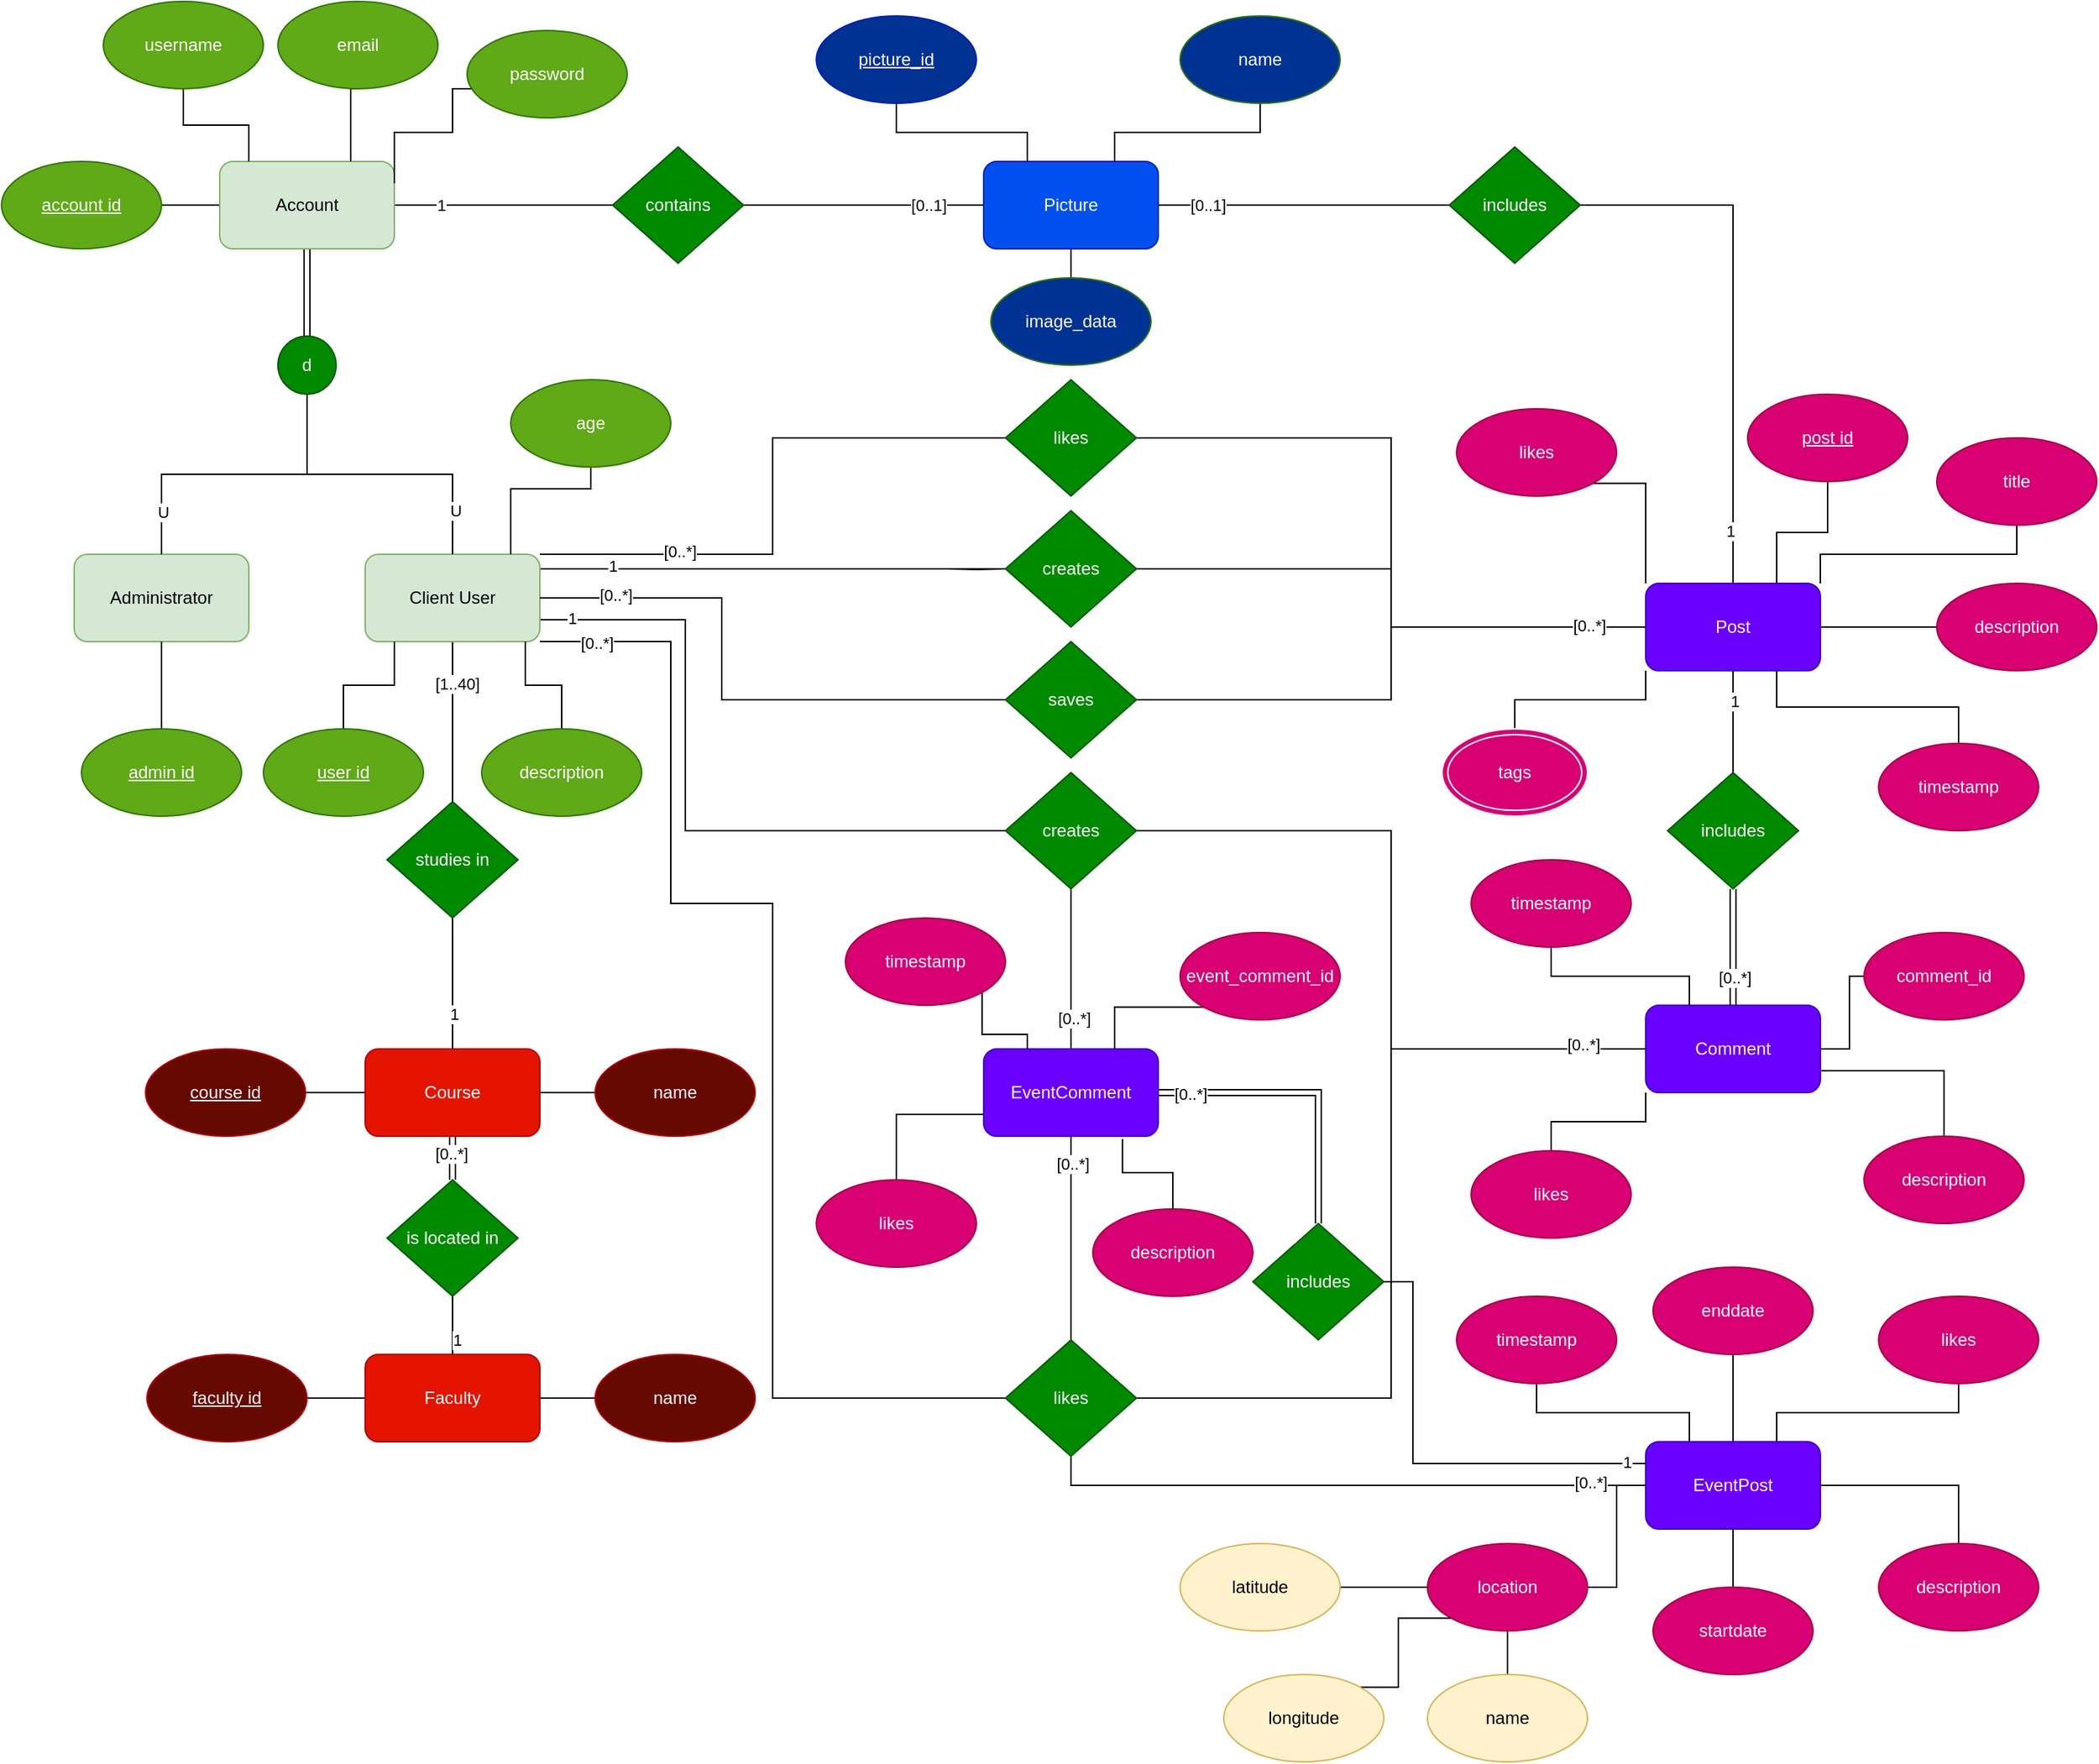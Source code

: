 <mxfile version="24.5.3" type="github">
  <diagram id="R2lEEEUBdFMjLlhIrx00" name="Page-1">
    <mxGraphModel dx="2625" dy="1323" grid="1" gridSize="10" guides="1" tooltips="1" connect="1" arrows="1" fold="1" page="1" pageScale="1" pageWidth="850" pageHeight="1100" math="0" shadow="0" extFonts="Permanent Marker^https://fonts.googleapis.com/css?family=Permanent+Marker">
      <root>
        <mxCell id="0" />
        <mxCell id="1" parent="0" />
        <mxCell id="-icy0jHn0rvIIJYfcfx7-45" style="edgeStyle=orthogonalEdgeStyle;rounded=0;orthogonalLoop=1;jettySize=auto;html=1;exitX=1;exitY=0.5;exitDx=0;exitDy=0;entryX=0;entryY=0.5;entryDx=0;entryDy=0;endArrow=none;endFill=0;" edge="1" parent="1" source="-icy0jHn0rvIIJYfcfx7-2" target="fr7ok5PWlqHTc7R7XnK3-97">
          <mxGeometry relative="1" as="geometry">
            <Array as="points">
              <mxPoint x="985" y="1000" />
              <mxPoint x="985" y="760" />
            </Array>
          </mxGeometry>
        </mxCell>
        <mxCell id="-icy0jHn0rvIIJYfcfx7-16" style="edgeStyle=orthogonalEdgeStyle;rounded=0;orthogonalLoop=1;jettySize=auto;html=1;exitX=1;exitY=0.5;exitDx=0;exitDy=0;entryX=0;entryY=0.5;entryDx=0;entryDy=0;endArrow=none;endFill=0;" edge="1" parent="1" source="-icy0jHn0rvIIJYfcfx7-10" target="fr7ok5PWlqHTc7R7XnK3-68">
          <mxGeometry relative="1" as="geometry" />
        </mxCell>
        <mxCell id="fr7ok5PWlqHTc7R7XnK3-13" style="edgeStyle=orthogonalEdgeStyle;rounded=0;orthogonalLoop=1;jettySize=auto;html=1;exitX=0;exitY=0.5;exitDx=0;exitDy=0;endArrow=none;endFill=0;" parent="1" source="fr7ok5PWlqHTc7R7XnK3-1" target="fr7ok5PWlqHTc7R7XnK3-12" edge="1">
          <mxGeometry relative="1" as="geometry" />
        </mxCell>
        <mxCell id="fr7ok5PWlqHTc7R7XnK3-14" style="edgeStyle=orthogonalEdgeStyle;rounded=0;orthogonalLoop=1;jettySize=auto;html=1;exitX=0.5;exitY=1;exitDx=0;exitDy=0;shape=link;" parent="1" source="fr7ok5PWlqHTc7R7XnK3-1" target="fr7ok5PWlqHTc7R7XnK3-11" edge="1">
          <mxGeometry relative="1" as="geometry" />
        </mxCell>
        <mxCell id="fr7ok5PWlqHTc7R7XnK3-36" style="edgeStyle=orthogonalEdgeStyle;rounded=0;orthogonalLoop=1;jettySize=auto;html=1;exitX=1;exitY=0.5;exitDx=0;exitDy=0;entryX=0;entryY=0.5;entryDx=0;entryDy=0;endArrow=none;endFill=0;" parent="1" source="fr7ok5PWlqHTc7R7XnK3-1" target="fr7ok5PWlqHTc7R7XnK3-35" edge="1">
          <mxGeometry relative="1" as="geometry" />
        </mxCell>
        <mxCell id="fr7ok5PWlqHTc7R7XnK3-38" value="1" style="edgeLabel;html=1;align=center;verticalAlign=middle;resizable=0;points=[];" parent="fr7ok5PWlqHTc7R7XnK3-36" vertex="1" connectable="0">
          <mxGeometry x="-0.578" relative="1" as="geometry">
            <mxPoint as="offset" />
          </mxGeometry>
        </mxCell>
        <mxCell id="fr7ok5PWlqHTc7R7XnK3-1" value="Account" style="rounded=1;whiteSpace=wrap;html=1;fillColor=#d5e8d4;strokeColor=#82b366;" parent="1" vertex="1">
          <mxGeometry x="180" y="150" width="120" height="60" as="geometry" />
        </mxCell>
        <mxCell id="fr7ok5PWlqHTc7R7XnK3-49" style="edgeStyle=orthogonalEdgeStyle;rounded=0;orthogonalLoop=1;jettySize=auto;html=1;exitX=0.5;exitY=1;exitDx=0;exitDy=0;endArrow=none;endFill=0;" parent="1" source="fr7ok5PWlqHTc7R7XnK3-2" target="fr7ok5PWlqHTc7R7XnK3-48" edge="1">
          <mxGeometry relative="1" as="geometry" />
        </mxCell>
        <mxCell id="fr7ok5PWlqHTc7R7XnK3-51" value="[1..40]" style="edgeLabel;html=1;align=center;verticalAlign=middle;resizable=0;points=[];" parent="fr7ok5PWlqHTc7R7XnK3-49" vertex="1" connectable="0">
          <mxGeometry x="-0.475" y="3" relative="1" as="geometry">
            <mxPoint as="offset" />
          </mxGeometry>
        </mxCell>
        <mxCell id="fr7ok5PWlqHTc7R7XnK3-88" style="edgeStyle=orthogonalEdgeStyle;rounded=0;orthogonalLoop=1;jettySize=auto;html=1;exitX=1;exitY=0.25;exitDx=0;exitDy=0;endArrow=none;endFill=0;" parent="1" source="fr7ok5PWlqHTc7R7XnK3-2" target="fr7ok5PWlqHTc7R7XnK3-87" edge="1">
          <mxGeometry relative="1" as="geometry">
            <Array as="points">
              <mxPoint x="400" y="430" />
            </Array>
          </mxGeometry>
        </mxCell>
        <mxCell id="fr7ok5PWlqHTc7R7XnK3-90" value="1" style="edgeLabel;html=1;align=center;verticalAlign=middle;resizable=0;points=[];" parent="fr7ok5PWlqHTc7R7XnK3-88" vertex="1" connectable="0">
          <mxGeometry x="-0.665" y="2" relative="1" as="geometry">
            <mxPoint as="offset" />
          </mxGeometry>
        </mxCell>
        <mxCell id="fr7ok5PWlqHTc7R7XnK3-110" style="edgeStyle=orthogonalEdgeStyle;rounded=0;orthogonalLoop=1;jettySize=auto;html=1;exitX=1;exitY=0.75;exitDx=0;exitDy=0;endArrow=none;endFill=0;" parent="1" source="fr7ok5PWlqHTc7R7XnK3-2" target="fr7ok5PWlqHTc7R7XnK3-109" edge="1">
          <mxGeometry relative="1" as="geometry">
            <Array as="points">
              <mxPoint x="500" y="465" />
              <mxPoint x="500" y="610" />
              <mxPoint x="715" y="610" />
            </Array>
          </mxGeometry>
        </mxCell>
        <mxCell id="fr7ok5PWlqHTc7R7XnK3-112" value="1" style="edgeLabel;html=1;align=center;verticalAlign=middle;resizable=0;points=[];" parent="fr7ok5PWlqHTc7R7XnK3-110" vertex="1" connectable="0">
          <mxGeometry x="-0.895" y="1" relative="1" as="geometry">
            <mxPoint x="-3" as="offset" />
          </mxGeometry>
        </mxCell>
        <mxCell id="-icy0jHn0rvIIJYfcfx7-4" style="edgeStyle=orthogonalEdgeStyle;rounded=0;orthogonalLoop=1;jettySize=auto;html=1;endArrow=none;endFill=0;" edge="1" parent="1" source="fr7ok5PWlqHTc7R7XnK3-2" target="-icy0jHn0rvIIJYfcfx7-2">
          <mxGeometry relative="1" as="geometry">
            <Array as="points">
              <mxPoint x="490" y="480" />
              <mxPoint x="490" y="660" />
              <mxPoint x="560" y="660" />
              <mxPoint x="560" y="1000" />
            </Array>
          </mxGeometry>
        </mxCell>
        <mxCell id="-icy0jHn0rvIIJYfcfx7-5" value="[0..*]" style="edgeLabel;html=1;align=center;verticalAlign=middle;resizable=0;points=[];" vertex="1" connectable="0" parent="-icy0jHn0rvIIJYfcfx7-4">
          <mxGeometry x="-0.907" y="-1" relative="1" as="geometry">
            <mxPoint as="offset" />
          </mxGeometry>
        </mxCell>
        <mxCell id="-icy0jHn0rvIIJYfcfx7-14" style="edgeStyle=orthogonalEdgeStyle;rounded=0;orthogonalLoop=1;jettySize=auto;html=1;exitX=1;exitY=0;exitDx=0;exitDy=0;entryX=0;entryY=0.5;entryDx=0;entryDy=0;endArrow=none;endFill=0;" edge="1" parent="1" source="fr7ok5PWlqHTc7R7XnK3-2" target="-icy0jHn0rvIIJYfcfx7-10">
          <mxGeometry relative="1" as="geometry">
            <Array as="points">
              <mxPoint x="560" y="420" />
              <mxPoint x="560" y="340" />
            </Array>
          </mxGeometry>
        </mxCell>
        <mxCell id="-icy0jHn0rvIIJYfcfx7-15" value="[0..*]" style="edgeLabel;html=1;align=center;verticalAlign=middle;resizable=0;points=[];" vertex="1" connectable="0" parent="-icy0jHn0rvIIJYfcfx7-14">
          <mxGeometry x="-0.52" y="2" relative="1" as="geometry">
            <mxPoint as="offset" />
          </mxGeometry>
        </mxCell>
        <mxCell id="fr7ok5PWlqHTc7R7XnK3-2" value="Client User" style="rounded=1;whiteSpace=wrap;html=1;fillColor=#d5e8d4;strokeColor=#82b366;" parent="1" vertex="1">
          <mxGeometry x="280" y="420" width="120" height="60" as="geometry" />
        </mxCell>
        <mxCell id="fr7ok5PWlqHTc7R7XnK3-3" value="Administrator" style="rounded=1;whiteSpace=wrap;html=1;fillColor=#d5e8d4;strokeColor=#82b366;" parent="1" vertex="1">
          <mxGeometry x="80" y="420" width="120" height="60" as="geometry" />
        </mxCell>
        <mxCell id="fr7ok5PWlqHTc7R7XnK3-15" style="edgeStyle=orthogonalEdgeStyle;rounded=0;orthogonalLoop=1;jettySize=auto;html=1;exitX=0.5;exitY=1;exitDx=0;exitDy=0;entryX=0.5;entryY=0;entryDx=0;entryDy=0;endArrow=none;endFill=0;" parent="1" source="fr7ok5PWlqHTc7R7XnK3-11" target="fr7ok5PWlqHTc7R7XnK3-3" edge="1">
          <mxGeometry relative="1" as="geometry" />
        </mxCell>
        <mxCell id="fr7ok5PWlqHTc7R7XnK3-18" value="U" style="edgeLabel;html=1;align=center;verticalAlign=middle;resizable=0;points=[];" parent="fr7ok5PWlqHTc7R7XnK3-15" vertex="1" connectable="0">
          <mxGeometry x="0.724" y="1" relative="1" as="geometry">
            <mxPoint as="offset" />
          </mxGeometry>
        </mxCell>
        <mxCell id="fr7ok5PWlqHTc7R7XnK3-16" style="edgeStyle=orthogonalEdgeStyle;rounded=0;orthogonalLoop=1;jettySize=auto;html=1;exitX=0.5;exitY=1;exitDx=0;exitDy=0;endArrow=none;endFill=0;" parent="1" source="fr7ok5PWlqHTc7R7XnK3-11" target="fr7ok5PWlqHTc7R7XnK3-2" edge="1">
          <mxGeometry relative="1" as="geometry" />
        </mxCell>
        <mxCell id="fr7ok5PWlqHTc7R7XnK3-19" value="U" style="edgeLabel;html=1;align=center;verticalAlign=middle;resizable=0;points=[];" parent="fr7ok5PWlqHTc7R7XnK3-16" vertex="1" connectable="0">
          <mxGeometry x="0.713" y="2" relative="1" as="geometry">
            <mxPoint as="offset" />
          </mxGeometry>
        </mxCell>
        <mxCell id="fr7ok5PWlqHTc7R7XnK3-11" value="d" style="ellipse;whiteSpace=wrap;html=1;aspect=fixed;fillColor=#008a00;strokeColor=#005700;fontColor=#ffffff;" parent="1" vertex="1">
          <mxGeometry x="220" y="270" width="40" height="40" as="geometry" />
        </mxCell>
        <mxCell id="fr7ok5PWlqHTc7R7XnK3-12" value="&lt;u&gt;account id&lt;/u&gt;" style="ellipse;whiteSpace=wrap;html=1;fillColor=#60a917;strokeColor=#2D7600;fontColor=#ffffff;" parent="1" vertex="1">
          <mxGeometry x="30" y="150" width="110" height="60" as="geometry" />
        </mxCell>
        <mxCell id="fr7ok5PWlqHTc7R7XnK3-23" style="edgeStyle=orthogonalEdgeStyle;rounded=0;orthogonalLoop=1;jettySize=auto;html=1;endArrow=none;endFill=0;" parent="1" source="fr7ok5PWlqHTc7R7XnK3-20" target="fr7ok5PWlqHTc7R7XnK3-1" edge="1">
          <mxGeometry relative="1" as="geometry">
            <Array as="points">
              <mxPoint x="155" y="125" />
              <mxPoint x="200" y="125" />
            </Array>
          </mxGeometry>
        </mxCell>
        <mxCell id="fr7ok5PWlqHTc7R7XnK3-20" value="username" style="ellipse;whiteSpace=wrap;html=1;fillColor=#60a917;strokeColor=#2D7600;fontColor=#ffffff;" parent="1" vertex="1">
          <mxGeometry x="100" y="40" width="110" height="60" as="geometry" />
        </mxCell>
        <mxCell id="fr7ok5PWlqHTc7R7XnK3-24" style="edgeStyle=orthogonalEdgeStyle;rounded=0;orthogonalLoop=1;jettySize=auto;html=1;exitX=0.5;exitY=1;exitDx=0;exitDy=0;endArrow=none;endFill=0;" parent="1" source="fr7ok5PWlqHTc7R7XnK3-21" target="fr7ok5PWlqHTc7R7XnK3-1" edge="1">
          <mxGeometry relative="1" as="geometry">
            <Array as="points">
              <mxPoint x="270" y="100" />
            </Array>
          </mxGeometry>
        </mxCell>
        <mxCell id="fr7ok5PWlqHTc7R7XnK3-21" value="email" style="ellipse;whiteSpace=wrap;html=1;fillColor=#60a917;strokeColor=#2D7600;fontColor=#ffffff;" parent="1" vertex="1">
          <mxGeometry x="220" y="40" width="110" height="60" as="geometry" />
        </mxCell>
        <mxCell id="fr7ok5PWlqHTc7R7XnK3-25" style="edgeStyle=orthogonalEdgeStyle;rounded=0;orthogonalLoop=1;jettySize=auto;html=1;exitX=0.5;exitY=1;exitDx=0;exitDy=0;entryX=1;entryY=0.25;entryDx=0;entryDy=0;endArrow=none;endFill=0;" parent="1" source="fr7ok5PWlqHTc7R7XnK3-22" target="fr7ok5PWlqHTc7R7XnK3-1" edge="1">
          <mxGeometry relative="1" as="geometry">
            <Array as="points">
              <mxPoint x="340" y="100" />
              <mxPoint x="340" y="130" />
              <mxPoint x="300" y="130" />
            </Array>
          </mxGeometry>
        </mxCell>
        <mxCell id="fr7ok5PWlqHTc7R7XnK3-22" value="password" style="ellipse;whiteSpace=wrap;html=1;fillColor=#60a917;strokeColor=#2D7600;fontColor=#ffffff;" parent="1" vertex="1">
          <mxGeometry x="350" y="60" width="110" height="60" as="geometry" />
        </mxCell>
        <mxCell id="fr7ok5PWlqHTc7R7XnK3-27" style="edgeStyle=orthogonalEdgeStyle;rounded=0;orthogonalLoop=1;jettySize=auto;html=1;exitX=0.5;exitY=0;exitDx=0;exitDy=0;endArrow=none;endFill=0;" parent="1" source="fr7ok5PWlqHTc7R7XnK3-26" target="fr7ok5PWlqHTc7R7XnK3-3" edge="1">
          <mxGeometry relative="1" as="geometry" />
        </mxCell>
        <mxCell id="fr7ok5PWlqHTc7R7XnK3-26" value="&lt;u&gt;admin id&lt;/u&gt;" style="ellipse;whiteSpace=wrap;html=1;fillColor=#60a917;fontColor=#ffffff;strokeColor=#2D7600;" parent="1" vertex="1">
          <mxGeometry x="85" y="540" width="110" height="60" as="geometry" />
        </mxCell>
        <mxCell id="fr7ok5PWlqHTc7R7XnK3-29" style="edgeStyle=orthogonalEdgeStyle;rounded=0;orthogonalLoop=1;jettySize=auto;html=1;endArrow=none;endFill=0;" parent="1" source="fr7ok5PWlqHTc7R7XnK3-28" target="fr7ok5PWlqHTc7R7XnK3-2" edge="1">
          <mxGeometry relative="1" as="geometry">
            <Array as="points">
              <mxPoint x="265" y="510" />
              <mxPoint x="300" y="510" />
            </Array>
          </mxGeometry>
        </mxCell>
        <mxCell id="fr7ok5PWlqHTc7R7XnK3-28" value="&lt;u&gt;user id&lt;/u&gt;" style="ellipse;whiteSpace=wrap;html=1;fillColor=#60a917;fontColor=#ffffff;strokeColor=#2D7600;" parent="1" vertex="1">
          <mxGeometry x="210" y="540" width="110" height="60" as="geometry" />
        </mxCell>
        <mxCell id="fr7ok5PWlqHTc7R7XnK3-33" style="edgeStyle=orthogonalEdgeStyle;rounded=0;orthogonalLoop=1;jettySize=auto;html=1;endArrow=none;endFill=0;" parent="1" source="fr7ok5PWlqHTc7R7XnK3-30" target="fr7ok5PWlqHTc7R7XnK3-2" edge="1">
          <mxGeometry relative="1" as="geometry">
            <Array as="points">
              <mxPoint x="435" y="375" />
              <mxPoint x="380" y="375" />
            </Array>
          </mxGeometry>
        </mxCell>
        <mxCell id="fr7ok5PWlqHTc7R7XnK3-30" value="age" style="ellipse;whiteSpace=wrap;html=1;fillColor=#60a917;fontColor=#ffffff;strokeColor=#2D7600;" parent="1" vertex="1">
          <mxGeometry x="380" y="300" width="110" height="60" as="geometry" />
        </mxCell>
        <mxCell id="fr7ok5PWlqHTc7R7XnK3-32" style="edgeStyle=orthogonalEdgeStyle;rounded=0;orthogonalLoop=1;jettySize=auto;html=1;endArrow=none;endFill=0;" parent="1" source="fr7ok5PWlqHTc7R7XnK3-31" target="fr7ok5PWlqHTc7R7XnK3-2" edge="1">
          <mxGeometry relative="1" as="geometry">
            <Array as="points">
              <mxPoint x="415" y="510" />
              <mxPoint x="390" y="510" />
            </Array>
          </mxGeometry>
        </mxCell>
        <mxCell id="fr7ok5PWlqHTc7R7XnK3-31" value="description" style="ellipse;whiteSpace=wrap;html=1;fillColor=#60a917;fontColor=#ffffff;strokeColor=#2D7600;" parent="1" vertex="1">
          <mxGeometry x="360" y="540" width="110" height="60" as="geometry" />
        </mxCell>
        <mxCell id="fr7ok5PWlqHTc7R7XnK3-43" style="edgeStyle=orthogonalEdgeStyle;rounded=0;orthogonalLoop=1;jettySize=auto;html=1;exitX=0.25;exitY=0;exitDx=0;exitDy=0;endArrow=none;endFill=0;" parent="1" source="fr7ok5PWlqHTc7R7XnK3-34" target="fr7ok5PWlqHTc7R7XnK3-42" edge="1">
          <mxGeometry relative="1" as="geometry" />
        </mxCell>
        <mxCell id="fr7ok5PWlqHTc7R7XnK3-45" style="edgeStyle=orthogonalEdgeStyle;rounded=0;orthogonalLoop=1;jettySize=auto;html=1;exitX=0.75;exitY=0;exitDx=0;exitDy=0;endArrow=none;endFill=0;" parent="1" source="fr7ok5PWlqHTc7R7XnK3-34" target="fr7ok5PWlqHTc7R7XnK3-44" edge="1">
          <mxGeometry relative="1" as="geometry" />
        </mxCell>
        <mxCell id="fr7ok5PWlqHTc7R7XnK3-47" style="edgeStyle=orthogonalEdgeStyle;rounded=0;orthogonalLoop=1;jettySize=auto;html=1;exitX=0.5;exitY=1;exitDx=0;exitDy=0;endArrow=none;endFill=0;" parent="1" source="fr7ok5PWlqHTc7R7XnK3-34" target="fr7ok5PWlqHTc7R7XnK3-46" edge="1">
          <mxGeometry relative="1" as="geometry">
            <Array as="points">
              <mxPoint x="740" y="230" />
              <mxPoint x="740" y="230" />
            </Array>
          </mxGeometry>
        </mxCell>
        <mxCell id="fr7ok5PWlqHTc7R7XnK3-84" style="edgeStyle=orthogonalEdgeStyle;rounded=0;orthogonalLoop=1;jettySize=auto;html=1;exitX=1;exitY=0.5;exitDx=0;exitDy=0;entryX=0;entryY=0.5;entryDx=0;entryDy=0;endArrow=none;endFill=0;" parent="1" source="fr7ok5PWlqHTc7R7XnK3-34" target="fr7ok5PWlqHTc7R7XnK3-82" edge="1">
          <mxGeometry relative="1" as="geometry" />
        </mxCell>
        <mxCell id="fr7ok5PWlqHTc7R7XnK3-85" value="[0..1]" style="edgeLabel;html=1;align=center;verticalAlign=middle;resizable=0;points=[];" parent="fr7ok5PWlqHTc7R7XnK3-84" vertex="1" connectable="0">
          <mxGeometry x="-0.7" y="-3" relative="1" as="geometry">
            <mxPoint x="4" y="-3" as="offset" />
          </mxGeometry>
        </mxCell>
        <mxCell id="fr7ok5PWlqHTc7R7XnK3-34" value="Picture" style="rounded=1;whiteSpace=wrap;html=1;fillColor=#0050ef;strokeColor=#001DBC;fontColor=#ffffff;" parent="1" vertex="1">
          <mxGeometry x="705" y="150" width="120" height="60" as="geometry" />
        </mxCell>
        <mxCell id="fr7ok5PWlqHTc7R7XnK3-37" style="edgeStyle=orthogonalEdgeStyle;rounded=0;orthogonalLoop=1;jettySize=auto;html=1;exitX=1;exitY=0.5;exitDx=0;exitDy=0;endArrow=none;endFill=0;" parent="1" source="fr7ok5PWlqHTc7R7XnK3-35" target="fr7ok5PWlqHTc7R7XnK3-34" edge="1">
          <mxGeometry relative="1" as="geometry" />
        </mxCell>
        <mxCell id="fr7ok5PWlqHTc7R7XnK3-39" value="[0..1]" style="edgeLabel;html=1;align=center;verticalAlign=middle;resizable=0;points=[];" parent="fr7ok5PWlqHTc7R7XnK3-37" vertex="1" connectable="0">
          <mxGeometry x="0.531" relative="1" as="geometry">
            <mxPoint as="offset" />
          </mxGeometry>
        </mxCell>
        <mxCell id="fr7ok5PWlqHTc7R7XnK3-35" value="contains" style="rhombus;whiteSpace=wrap;html=1;fillColor=#008a00;fontColor=#ffffff;strokeColor=#005700;" parent="1" vertex="1">
          <mxGeometry x="450" y="140" width="90" height="80" as="geometry" />
        </mxCell>
        <mxCell id="fr7ok5PWlqHTc7R7XnK3-57" style="edgeStyle=orthogonalEdgeStyle;rounded=0;orthogonalLoop=1;jettySize=auto;html=1;exitX=1;exitY=0.5;exitDx=0;exitDy=0;endArrow=none;endFill=0;" parent="1" source="fr7ok5PWlqHTc7R7XnK3-40" target="fr7ok5PWlqHTc7R7XnK3-55" edge="1">
          <mxGeometry relative="1" as="geometry" />
        </mxCell>
        <mxCell id="fr7ok5PWlqHTc7R7XnK3-64" style="edgeStyle=orthogonalEdgeStyle;rounded=0;orthogonalLoop=1;jettySize=auto;html=1;exitX=0.5;exitY=1;exitDx=0;exitDy=0;endArrow=none;endFill=0;shape=link;" parent="1" source="fr7ok5PWlqHTc7R7XnK3-40" target="fr7ok5PWlqHTc7R7XnK3-63" edge="1">
          <mxGeometry relative="1" as="geometry" />
        </mxCell>
        <mxCell id="fr7ok5PWlqHTc7R7XnK3-67" value="[0..*]" style="edgeLabel;html=1;align=center;verticalAlign=middle;resizable=0;points=[];" parent="fr7ok5PWlqHTc7R7XnK3-64" vertex="1" connectable="0">
          <mxGeometry x="0.263" y="-1" relative="1" as="geometry">
            <mxPoint as="offset" />
          </mxGeometry>
        </mxCell>
        <mxCell id="fr7ok5PWlqHTc7R7XnK3-40" value="Course" style="rounded=1;whiteSpace=wrap;html=1;fillColor=#e51400;strokeColor=#B20000;fontColor=#ffffff;" parent="1" vertex="1">
          <mxGeometry x="280" y="760" width="120" height="60" as="geometry" />
        </mxCell>
        <mxCell id="fr7ok5PWlqHTc7R7XnK3-42" value="&lt;u&gt;picture_id&lt;/u&gt;" style="ellipse;whiteSpace=wrap;html=1;fillColor=#003294;strokeColor=#001DBC;fontColor=#ffffff;" parent="1" vertex="1">
          <mxGeometry x="590" y="50" width="110" height="60" as="geometry" />
        </mxCell>
        <mxCell id="fr7ok5PWlqHTc7R7XnK3-44" value="name" style="ellipse;whiteSpace=wrap;html=1;fillColor=#003294;strokeColor=#2D7600;fontColor=#ffffff;" parent="1" vertex="1">
          <mxGeometry x="840" y="50" width="110" height="60" as="geometry" />
        </mxCell>
        <mxCell id="fr7ok5PWlqHTc7R7XnK3-46" value="image_data" style="ellipse;whiteSpace=wrap;html=1;fillColor=#003294;strokeColor=#2D7600;fontColor=#ffffff;" parent="1" vertex="1">
          <mxGeometry x="710" y="230" width="110" height="60" as="geometry" />
        </mxCell>
        <mxCell id="fr7ok5PWlqHTc7R7XnK3-50" style="edgeStyle=orthogonalEdgeStyle;rounded=0;orthogonalLoop=1;jettySize=auto;html=1;exitX=0.5;exitY=1;exitDx=0;exitDy=0;endArrow=none;endFill=0;" parent="1" source="fr7ok5PWlqHTc7R7XnK3-48" target="fr7ok5PWlqHTc7R7XnK3-40" edge="1">
          <mxGeometry relative="1" as="geometry" />
        </mxCell>
        <mxCell id="fr7ok5PWlqHTc7R7XnK3-52" value="1" style="edgeLabel;html=1;align=center;verticalAlign=middle;resizable=0;points=[];" parent="fr7ok5PWlqHTc7R7XnK3-50" vertex="1" connectable="0">
          <mxGeometry x="0.472" y="1" relative="1" as="geometry">
            <mxPoint as="offset" />
          </mxGeometry>
        </mxCell>
        <mxCell id="fr7ok5PWlqHTc7R7XnK3-48" value="studies in" style="rhombus;whiteSpace=wrap;html=1;fillColor=#008a00;fontColor=#ffffff;strokeColor=#005700;" parent="1" vertex="1">
          <mxGeometry x="295" y="590" width="90" height="80" as="geometry" />
        </mxCell>
        <mxCell id="fr7ok5PWlqHTc7R7XnK3-54" value="" style="edgeStyle=orthogonalEdgeStyle;rounded=0;orthogonalLoop=1;jettySize=auto;html=1;endArrow=none;endFill=0;" parent="1" source="fr7ok5PWlqHTc7R7XnK3-53" target="fr7ok5PWlqHTc7R7XnK3-40" edge="1">
          <mxGeometry relative="1" as="geometry" />
        </mxCell>
        <mxCell id="fr7ok5PWlqHTc7R7XnK3-53" value="&lt;u&gt;course id&lt;/u&gt;" style="ellipse;whiteSpace=wrap;html=1;fillColor=#660900;fontColor=#ffffff;strokeColor=#B20000;" parent="1" vertex="1">
          <mxGeometry x="129" y="760" width="110" height="60" as="geometry" />
        </mxCell>
        <mxCell id="fr7ok5PWlqHTc7R7XnK3-55" value="name" style="ellipse;whiteSpace=wrap;html=1;fillColor=#660900;fontColor=#ffffff;strokeColor=#B20000;" parent="1" vertex="1">
          <mxGeometry x="438" y="760" width="110" height="60" as="geometry" />
        </mxCell>
        <mxCell id="fr7ok5PWlqHTc7R7XnK3-58" style="edgeStyle=orthogonalEdgeStyle;rounded=0;orthogonalLoop=1;jettySize=auto;html=1;exitX=1;exitY=0.5;exitDx=0;exitDy=0;endArrow=none;endFill=0;" parent="1" source="fr7ok5PWlqHTc7R7XnK3-59" target="fr7ok5PWlqHTc7R7XnK3-62" edge="1">
          <mxGeometry relative="1" as="geometry" />
        </mxCell>
        <mxCell id="fr7ok5PWlqHTc7R7XnK3-65" style="edgeStyle=orthogonalEdgeStyle;rounded=0;orthogonalLoop=1;jettySize=auto;html=1;entryX=0.5;entryY=1;entryDx=0;entryDy=0;endArrow=none;endFill=0;" parent="1" source="fr7ok5PWlqHTc7R7XnK3-59" target="fr7ok5PWlqHTc7R7XnK3-63" edge="1">
          <mxGeometry relative="1" as="geometry" />
        </mxCell>
        <mxCell id="fr7ok5PWlqHTc7R7XnK3-66" value="1" style="edgeLabel;html=1;align=center;verticalAlign=middle;resizable=0;points=[];" parent="fr7ok5PWlqHTc7R7XnK3-65" vertex="1" connectable="0">
          <mxGeometry x="-0.507" y="-3" relative="1" as="geometry">
            <mxPoint as="offset" />
          </mxGeometry>
        </mxCell>
        <mxCell id="fr7ok5PWlqHTc7R7XnK3-59" value="Faculty" style="rounded=1;whiteSpace=wrap;html=1;fillColor=#e51400;strokeColor=#B20000;fontColor=#ffffff;" parent="1" vertex="1">
          <mxGeometry x="280" y="970" width="120" height="60" as="geometry" />
        </mxCell>
        <mxCell id="fr7ok5PWlqHTc7R7XnK3-60" value="" style="edgeStyle=orthogonalEdgeStyle;rounded=0;orthogonalLoop=1;jettySize=auto;html=1;endArrow=none;endFill=0;" parent="1" source="fr7ok5PWlqHTc7R7XnK3-61" target="fr7ok5PWlqHTc7R7XnK3-59" edge="1">
          <mxGeometry relative="1" as="geometry" />
        </mxCell>
        <mxCell id="fr7ok5PWlqHTc7R7XnK3-61" value="&lt;u&gt;faculty id&lt;/u&gt;" style="ellipse;whiteSpace=wrap;html=1;fillColor=#660900;fontColor=#ffffff;strokeColor=#B20000;" parent="1" vertex="1">
          <mxGeometry x="130" y="970" width="110" height="60" as="geometry" />
        </mxCell>
        <mxCell id="fr7ok5PWlqHTc7R7XnK3-62" value="name" style="ellipse;whiteSpace=wrap;html=1;fillColor=#660900;fontColor=#ffffff;strokeColor=#B20000;" parent="1" vertex="1">
          <mxGeometry x="438" y="970" width="110" height="60" as="geometry" />
        </mxCell>
        <mxCell id="fr7ok5PWlqHTc7R7XnK3-63" value="is located in" style="rhombus;whiteSpace=wrap;html=1;fillColor=#008a00;fontColor=#ffffff;strokeColor=#005700;" parent="1" vertex="1">
          <mxGeometry x="295" y="850" width="90" height="80" as="geometry" />
        </mxCell>
        <mxCell id="fr7ok5PWlqHTc7R7XnK3-99" style="edgeStyle=orthogonalEdgeStyle;rounded=0;orthogonalLoop=1;jettySize=auto;html=1;exitX=0.5;exitY=1;exitDx=0;exitDy=0;endArrow=none;endFill=0;" parent="1" source="fr7ok5PWlqHTc7R7XnK3-68" target="fr7ok5PWlqHTc7R7XnK3-98" edge="1">
          <mxGeometry relative="1" as="geometry" />
        </mxCell>
        <mxCell id="fr7ok5PWlqHTc7R7XnK3-102" value="1" style="edgeLabel;html=1;align=center;verticalAlign=middle;resizable=0;points=[];" parent="fr7ok5PWlqHTc7R7XnK3-99" vertex="1" connectable="0">
          <mxGeometry x="-0.421" y="1" relative="1" as="geometry">
            <mxPoint as="offset" />
          </mxGeometry>
        </mxCell>
        <mxCell id="-icy0jHn0rvIIJYfcfx7-18" style="edgeStyle=orthogonalEdgeStyle;rounded=0;orthogonalLoop=1;jettySize=auto;html=1;exitX=0.75;exitY=0;exitDx=0;exitDy=0;endArrow=none;endFill=0;" edge="1" parent="1" source="fr7ok5PWlqHTc7R7XnK3-68" target="fr7ok5PWlqHTc7R7XnK3-69">
          <mxGeometry relative="1" as="geometry" />
        </mxCell>
        <mxCell id="-icy0jHn0rvIIJYfcfx7-19" style="edgeStyle=orthogonalEdgeStyle;rounded=0;orthogonalLoop=1;jettySize=auto;html=1;exitX=1;exitY=0;exitDx=0;exitDy=0;endArrow=none;endFill=0;" edge="1" parent="1" source="fr7ok5PWlqHTc7R7XnK3-68" target="fr7ok5PWlqHTc7R7XnK3-70">
          <mxGeometry relative="1" as="geometry" />
        </mxCell>
        <mxCell id="-icy0jHn0rvIIJYfcfx7-20" style="edgeStyle=orthogonalEdgeStyle;rounded=0;orthogonalLoop=1;jettySize=auto;html=1;exitX=1;exitY=0.5;exitDx=0;exitDy=0;endArrow=none;endFill=0;" edge="1" parent="1" source="fr7ok5PWlqHTc7R7XnK3-68" target="fr7ok5PWlqHTc7R7XnK3-71">
          <mxGeometry relative="1" as="geometry" />
        </mxCell>
        <mxCell id="-icy0jHn0rvIIJYfcfx7-22" style="edgeStyle=orthogonalEdgeStyle;rounded=0;orthogonalLoop=1;jettySize=auto;html=1;exitX=0.75;exitY=1;exitDx=0;exitDy=0;endArrow=none;endFill=0;" edge="1" parent="1" source="fr7ok5PWlqHTc7R7XnK3-68" target="fr7ok5PWlqHTc7R7XnK3-73">
          <mxGeometry relative="1" as="geometry" />
        </mxCell>
        <mxCell id="-icy0jHn0rvIIJYfcfx7-23" style="edgeStyle=orthogonalEdgeStyle;rounded=0;orthogonalLoop=1;jettySize=auto;html=1;exitX=0;exitY=1;exitDx=0;exitDy=0;endArrow=none;endFill=0;" edge="1" parent="1" source="fr7ok5PWlqHTc7R7XnK3-68" target="fr7ok5PWlqHTc7R7XnK3-75">
          <mxGeometry relative="1" as="geometry" />
        </mxCell>
        <mxCell id="fr7ok5PWlqHTc7R7XnK3-68" value="Post" style="rounded=1;whiteSpace=wrap;html=1;fillColor=#6a00ff;strokeColor=#3700CC;fontColor=#ffffff;" parent="1" vertex="1">
          <mxGeometry x="1160" y="440" width="120" height="60" as="geometry" />
        </mxCell>
        <mxCell id="fr7ok5PWlqHTc7R7XnK3-69" value="&lt;u&gt;post id&lt;/u&gt;" style="ellipse;whiteSpace=wrap;html=1;fillColor=#d80073;strokeColor=#A50040;fontColor=#ffffff;" parent="1" vertex="1">
          <mxGeometry x="1230" y="310" width="110" height="60" as="geometry" />
        </mxCell>
        <mxCell id="fr7ok5PWlqHTc7R7XnK3-70" value="title" style="ellipse;whiteSpace=wrap;html=1;fillColor=#d80073;strokeColor=#A50040;fontColor=#ffffff;" parent="1" vertex="1">
          <mxGeometry x="1360" y="340" width="110" height="60" as="geometry" />
        </mxCell>
        <mxCell id="fr7ok5PWlqHTc7R7XnK3-71" value="description" style="ellipse;whiteSpace=wrap;html=1;fillColor=#d80073;strokeColor=#A50040;fontColor=#ffffff;" parent="1" vertex="1">
          <mxGeometry x="1360" y="440" width="110" height="60" as="geometry" />
        </mxCell>
        <mxCell id="fr7ok5PWlqHTc7R7XnK3-73" value="timestamp" style="ellipse;whiteSpace=wrap;html=1;fillColor=#d80073;strokeColor=#A50040;fontColor=#ffffff;" parent="1" vertex="1">
          <mxGeometry x="1320" y="550" width="110" height="60" as="geometry" />
        </mxCell>
        <mxCell id="-icy0jHn0rvIIJYfcfx7-17" style="edgeStyle=orthogonalEdgeStyle;rounded=0;orthogonalLoop=1;jettySize=auto;html=1;exitX=1;exitY=1;exitDx=0;exitDy=0;entryX=0;entryY=0;entryDx=0;entryDy=0;endArrow=none;endFill=0;" edge="1" parent="1" source="fr7ok5PWlqHTc7R7XnK3-74" target="fr7ok5PWlqHTc7R7XnK3-68">
          <mxGeometry relative="1" as="geometry" />
        </mxCell>
        <mxCell id="fr7ok5PWlqHTc7R7XnK3-74" value="likes" style="ellipse;whiteSpace=wrap;html=1;fillColor=#d80073;strokeColor=#A50040;fontColor=#ffffff;" parent="1" vertex="1">
          <mxGeometry x="1030" y="320" width="110" height="60" as="geometry" />
        </mxCell>
        <mxCell id="fr7ok5PWlqHTc7R7XnK3-75" value="tags" style="ellipse;shape=doubleEllipse;whiteSpace=wrap;html=1;fillColor=#d80073;fontColor=#ffffff;strokeColor=#FFFFFF;" parent="1" vertex="1">
          <mxGeometry x="1020" y="540" width="100" height="60" as="geometry" />
        </mxCell>
        <mxCell id="fr7ok5PWlqHTc7R7XnK3-83" style="edgeStyle=orthogonalEdgeStyle;rounded=0;orthogonalLoop=1;jettySize=auto;html=1;endArrow=none;endFill=0;" parent="1" source="fr7ok5PWlqHTc7R7XnK3-82" target="fr7ok5PWlqHTc7R7XnK3-68" edge="1">
          <mxGeometry relative="1" as="geometry" />
        </mxCell>
        <mxCell id="fr7ok5PWlqHTc7R7XnK3-86" value="1" style="edgeLabel;html=1;align=center;verticalAlign=middle;resizable=0;points=[];" parent="fr7ok5PWlqHTc7R7XnK3-83" vertex="1" connectable="0">
          <mxGeometry x="0.807" y="-2" relative="1" as="geometry">
            <mxPoint y="-1" as="offset" />
          </mxGeometry>
        </mxCell>
        <mxCell id="fr7ok5PWlqHTc7R7XnK3-82" value="includes" style="rhombus;whiteSpace=wrap;html=1;fillColor=#008a00;fontColor=#ffffff;strokeColor=#005700;" parent="1" vertex="1">
          <mxGeometry x="1025" y="140" width="90" height="80" as="geometry" />
        </mxCell>
        <mxCell id="fr7ok5PWlqHTc7R7XnK3-89" style="edgeStyle=orthogonalEdgeStyle;rounded=0;orthogonalLoop=1;jettySize=auto;html=1;endArrow=none;endFill=0;" parent="1" edge="1" target="fr7ok5PWlqHTc7R7XnK3-68" source="fr7ok5PWlqHTc7R7XnK3-87">
          <mxGeometry relative="1" as="geometry">
            <mxPoint x="679.516" y="430.03" as="sourcePoint" />
            <mxPoint x="890" y="430" as="targetPoint" />
            <Array as="points" />
          </mxGeometry>
        </mxCell>
        <mxCell id="fr7ok5PWlqHTc7R7XnK3-92" style="edgeStyle=orthogonalEdgeStyle;rounded=0;orthogonalLoop=1;jettySize=auto;html=1;endArrow=none;endFill=0;entryX=0;entryY=0.5;entryDx=0;entryDy=0;" parent="1" source="fr7ok5PWlqHTc7R7XnK3-2" target="fr7ok5PWlqHTc7R7XnK3-96" edge="1">
          <mxGeometry relative="1" as="geometry">
            <mxPoint x="390" y="440" as="sourcePoint" />
            <Array as="points">
              <mxPoint x="525" y="450" />
              <mxPoint x="525" y="520" />
            </Array>
          </mxGeometry>
        </mxCell>
        <mxCell id="fr7ok5PWlqHTc7R7XnK3-93" value="[0..*]" style="edgeLabel;html=1;align=center;verticalAlign=middle;resizable=0;points=[];" parent="fr7ok5PWlqHTc7R7XnK3-92" vertex="1" connectable="0">
          <mxGeometry x="-0.665" y="2" relative="1" as="geometry">
            <mxPoint x="-14" as="offset" />
          </mxGeometry>
        </mxCell>
        <mxCell id="fr7ok5PWlqHTc7R7XnK3-94" style="edgeStyle=orthogonalEdgeStyle;rounded=0;orthogonalLoop=1;jettySize=auto;html=1;endArrow=none;endFill=0;entryX=0;entryY=0.5;entryDx=0;entryDy=0;exitX=1;exitY=0.5;exitDx=0;exitDy=0;" parent="1" source="fr7ok5PWlqHTc7R7XnK3-96" target="fr7ok5PWlqHTc7R7XnK3-68" edge="1">
          <mxGeometry relative="1" as="geometry">
            <mxPoint x="674.396" y="530.03" as="sourcePoint" />
            <mxPoint x="884.43" y="550.03" as="targetPoint" />
          </mxGeometry>
        </mxCell>
        <mxCell id="fr7ok5PWlqHTc7R7XnK3-95" value="[0..*]" style="edgeLabel;html=1;align=center;verticalAlign=middle;resizable=0;points=[];" parent="fr7ok5PWlqHTc7R7XnK3-94" vertex="1" connectable="0">
          <mxGeometry x="0.657" y="1" relative="1" as="geometry">
            <mxPoint x="29" as="offset" />
          </mxGeometry>
        </mxCell>
        <mxCell id="fr7ok5PWlqHTc7R7XnK3-96" value="saves" style="rhombus;whiteSpace=wrap;html=1;fillColor=#008a00;fontColor=#ffffff;strokeColor=#005700;" parent="1" vertex="1">
          <mxGeometry x="720" y="480" width="90" height="80" as="geometry" />
        </mxCell>
        <mxCell id="fr7ok5PWlqHTc7R7XnK3-107" style="edgeStyle=orthogonalEdgeStyle;rounded=0;orthogonalLoop=1;jettySize=auto;html=1;exitX=1;exitY=0.5;exitDx=0;exitDy=0;endArrow=none;endFill=0;" parent="1" source="fr7ok5PWlqHTc7R7XnK3-97" target="fr7ok5PWlqHTc7R7XnK3-103" edge="1">
          <mxGeometry relative="1" as="geometry" />
        </mxCell>
        <mxCell id="-icy0jHn0rvIIJYfcfx7-25" style="edgeStyle=orthogonalEdgeStyle;rounded=0;orthogonalLoop=1;jettySize=auto;html=1;exitX=0.25;exitY=0;exitDx=0;exitDy=0;endArrow=none;endFill=0;" edge="1" parent="1" source="fr7ok5PWlqHTc7R7XnK3-97" target="fr7ok5PWlqHTc7R7XnK3-104">
          <mxGeometry relative="1" as="geometry" />
        </mxCell>
        <mxCell id="-icy0jHn0rvIIJYfcfx7-26" style="edgeStyle=orthogonalEdgeStyle;rounded=0;orthogonalLoop=1;jettySize=auto;html=1;exitX=1;exitY=0.75;exitDx=0;exitDy=0;endArrow=none;endFill=0;" edge="1" parent="1" source="fr7ok5PWlqHTc7R7XnK3-97" target="fr7ok5PWlqHTc7R7XnK3-105">
          <mxGeometry relative="1" as="geometry" />
        </mxCell>
        <mxCell id="-icy0jHn0rvIIJYfcfx7-28" style="edgeStyle=orthogonalEdgeStyle;rounded=0;orthogonalLoop=1;jettySize=auto;html=1;exitX=0;exitY=1;exitDx=0;exitDy=0;endArrow=none;endFill=0;" edge="1" parent="1" source="fr7ok5PWlqHTc7R7XnK3-97" target="-icy0jHn0rvIIJYfcfx7-27">
          <mxGeometry relative="1" as="geometry" />
        </mxCell>
        <mxCell id="fr7ok5PWlqHTc7R7XnK3-97" value="Comment" style="rounded=1;whiteSpace=wrap;html=1;fillColor=#6a00ff;strokeColor=#3700CC;fontColor=#ffffff;" parent="1" vertex="1">
          <mxGeometry x="1160" y="730" width="120" height="60" as="geometry" />
        </mxCell>
        <mxCell id="fr7ok5PWlqHTc7R7XnK3-100" style="edgeStyle=orthogonalEdgeStyle;rounded=0;orthogonalLoop=1;jettySize=auto;html=1;exitX=0.5;exitY=1;exitDx=0;exitDy=0;endArrow=none;endFill=0;shape=link;" parent="1" source="fr7ok5PWlqHTc7R7XnK3-98" target="fr7ok5PWlqHTc7R7XnK3-97" edge="1">
          <mxGeometry relative="1" as="geometry" />
        </mxCell>
        <mxCell id="fr7ok5PWlqHTc7R7XnK3-101" value="[0..*]" style="edgeLabel;html=1;align=center;verticalAlign=middle;resizable=0;points=[];" parent="fr7ok5PWlqHTc7R7XnK3-100" vertex="1" connectable="0">
          <mxGeometry x="0.53" y="1" relative="1" as="geometry">
            <mxPoint as="offset" />
          </mxGeometry>
        </mxCell>
        <mxCell id="fr7ok5PWlqHTc7R7XnK3-98" value="includes" style="rhombus;whiteSpace=wrap;html=1;fillColor=#008a00;fontColor=#ffffff;strokeColor=#005700;" parent="1" vertex="1">
          <mxGeometry x="1175" y="570" width="90" height="80" as="geometry" />
        </mxCell>
        <mxCell id="fr7ok5PWlqHTc7R7XnK3-103" value="comment_id" style="ellipse;whiteSpace=wrap;html=1;fillColor=#d80073;strokeColor=#A50040;fontColor=#ffffff;" parent="1" vertex="1">
          <mxGeometry x="1310" y="680" width="110" height="60" as="geometry" />
        </mxCell>
        <mxCell id="fr7ok5PWlqHTc7R7XnK3-104" value="&lt;div&gt;timestamp&lt;/div&gt;" style="ellipse;whiteSpace=wrap;html=1;fillColor=#d80073;strokeColor=#A50040;fontColor=#ffffff;" parent="1" vertex="1">
          <mxGeometry x="1040" y="630" width="110" height="60" as="geometry" />
        </mxCell>
        <mxCell id="fr7ok5PWlqHTc7R7XnK3-105" value="description" style="ellipse;whiteSpace=wrap;html=1;fillColor=#d80073;strokeColor=#A50040;fontColor=#ffffff;" parent="1" vertex="1">
          <mxGeometry x="1310" y="820" width="110" height="60" as="geometry" />
        </mxCell>
        <mxCell id="fr7ok5PWlqHTc7R7XnK3-111" style="edgeStyle=orthogonalEdgeStyle;rounded=0;orthogonalLoop=1;jettySize=auto;html=1;exitX=1;exitY=0.5;exitDx=0;exitDy=0;endArrow=none;endFill=0;entryX=0;entryY=0.5;entryDx=0;entryDy=0;" parent="1" source="fr7ok5PWlqHTc7R7XnK3-109" target="fr7ok5PWlqHTc7R7XnK3-97" edge="1">
          <mxGeometry relative="1" as="geometry" />
        </mxCell>
        <mxCell id="fr7ok5PWlqHTc7R7XnK3-113" value="[0..*]" style="edgeLabel;html=1;align=center;verticalAlign=middle;resizable=0;points=[];" parent="fr7ok5PWlqHTc7R7XnK3-111" vertex="1" connectable="0">
          <mxGeometry x="0.44" y="3" relative="1" as="geometry">
            <mxPoint x="97" as="offset" />
          </mxGeometry>
        </mxCell>
        <mxCell id="-icy0jHn0rvIIJYfcfx7-35" style="edgeStyle=orthogonalEdgeStyle;rounded=0;orthogonalLoop=1;jettySize=auto;html=1;exitX=0.5;exitY=1;exitDx=0;exitDy=0;endArrow=none;endFill=0;" edge="1" parent="1" source="fr7ok5PWlqHTc7R7XnK3-109" target="-icy0jHn0rvIIJYfcfx7-6">
          <mxGeometry relative="1" as="geometry" />
        </mxCell>
        <mxCell id="-icy0jHn0rvIIJYfcfx7-36" value="[0..*]" style="edgeLabel;html=1;align=center;verticalAlign=middle;resizable=0;points=[];" vertex="1" connectable="0" parent="-icy0jHn0rvIIJYfcfx7-35">
          <mxGeometry x="0.621" y="2" relative="1" as="geometry">
            <mxPoint as="offset" />
          </mxGeometry>
        </mxCell>
        <mxCell id="fr7ok5PWlqHTc7R7XnK3-109" value="creates" style="rhombus;whiteSpace=wrap;html=1;fillColor=#008a00;fontColor=#ffffff;strokeColor=#005700;" parent="1" vertex="1">
          <mxGeometry x="720" y="570" width="90" height="80" as="geometry" />
        </mxCell>
        <mxCell id="-icy0jHn0rvIIJYfcfx7-39" style="edgeStyle=orthogonalEdgeStyle;rounded=0;orthogonalLoop=1;jettySize=auto;html=1;exitX=0.5;exitY=0;exitDx=0;exitDy=0;endArrow=none;endFill=0;" edge="1" parent="1" source="-icy0jHn0rvIIJYfcfx7-2" target="-icy0jHn0rvIIJYfcfx7-6">
          <mxGeometry relative="1" as="geometry" />
        </mxCell>
        <mxCell id="-icy0jHn0rvIIJYfcfx7-40" value="[0..*]" style="edgeLabel;html=1;align=center;verticalAlign=middle;resizable=0;points=[];" vertex="1" connectable="0" parent="-icy0jHn0rvIIJYfcfx7-39">
          <mxGeometry x="0.737" y="-1" relative="1" as="geometry">
            <mxPoint as="offset" />
          </mxGeometry>
        </mxCell>
        <mxCell id="-icy0jHn0rvIIJYfcfx7-50" style="edgeStyle=orthogonalEdgeStyle;rounded=0;orthogonalLoop=1;jettySize=auto;html=1;exitX=0.5;exitY=1;exitDx=0;exitDy=0;endArrow=none;endFill=0;strokeColor=default;" edge="1" parent="1" source="-icy0jHn0rvIIJYfcfx7-2" target="-icy0jHn0rvIIJYfcfx7-42">
          <mxGeometry relative="1" as="geometry" />
        </mxCell>
        <mxCell id="-icy0jHn0rvIIJYfcfx7-66" value="[0..*]" style="edgeLabel;html=1;align=center;verticalAlign=middle;resizable=0;points=[];" vertex="1" connectable="0" parent="-icy0jHn0rvIIJYfcfx7-50">
          <mxGeometry x="0.858" relative="1" as="geometry">
            <mxPoint x="-9" y="-2" as="offset" />
          </mxGeometry>
        </mxCell>
        <mxCell id="-icy0jHn0rvIIJYfcfx7-2" value="likes" style="rhombus;whiteSpace=wrap;html=1;fillColor=#008a00;fontColor=#ffffff;strokeColor=#005700;" vertex="1" parent="1">
          <mxGeometry x="720" y="960" width="90" height="80" as="geometry" />
        </mxCell>
        <mxCell id="-icy0jHn0rvIIJYfcfx7-68" style="edgeStyle=orthogonalEdgeStyle;rounded=0;orthogonalLoop=1;jettySize=auto;html=1;exitX=1;exitY=0.5;exitDx=0;exitDy=0;endArrow=none;endFill=0;shape=link;" edge="1" parent="1" source="-icy0jHn0rvIIJYfcfx7-6" target="-icy0jHn0rvIIJYfcfx7-67">
          <mxGeometry relative="1" as="geometry" />
        </mxCell>
        <mxCell id="-icy0jHn0rvIIJYfcfx7-71" value="[0..*]" style="edgeLabel;html=1;align=center;verticalAlign=middle;resizable=0;points=[];" vertex="1" connectable="0" parent="-icy0jHn0rvIIJYfcfx7-68">
          <mxGeometry x="-0.778" y="-1" relative="1" as="geometry">
            <mxPoint as="offset" />
          </mxGeometry>
        </mxCell>
        <mxCell id="-icy0jHn0rvIIJYfcfx7-6" value="EventComment" style="rounded=1;whiteSpace=wrap;html=1;fillColor=#6a00ff;strokeColor=#3700CC;fontColor=#ffffff;" vertex="1" parent="1">
          <mxGeometry x="705" y="760" width="120" height="60" as="geometry" />
        </mxCell>
        <mxCell id="-icy0jHn0rvIIJYfcfx7-7" value="" style="edgeStyle=orthogonalEdgeStyle;rounded=0;orthogonalLoop=1;jettySize=auto;html=1;endArrow=none;endFill=0;" edge="1" parent="1" target="fr7ok5PWlqHTc7R7XnK3-87">
          <mxGeometry relative="1" as="geometry">
            <mxPoint x="679.516" y="430.03" as="sourcePoint" />
            <mxPoint x="890" y="430" as="targetPoint" />
            <Array as="points" />
          </mxGeometry>
        </mxCell>
        <mxCell id="fr7ok5PWlqHTc7R7XnK3-87" value="creates" style="rhombus;whiteSpace=wrap;html=1;fillColor=#008a00;fontColor=#ffffff;strokeColor=#005700;" parent="1" vertex="1">
          <mxGeometry x="720" y="390" width="90" height="80" as="geometry" />
        </mxCell>
        <mxCell id="-icy0jHn0rvIIJYfcfx7-10" value="likes" style="rhombus;whiteSpace=wrap;html=1;fillColor=#008a00;fontColor=#ffffff;strokeColor=#005700;" vertex="1" parent="1">
          <mxGeometry x="720" y="300" width="90" height="80" as="geometry" />
        </mxCell>
        <mxCell id="-icy0jHn0rvIIJYfcfx7-27" value="likes" style="ellipse;whiteSpace=wrap;html=1;fillColor=#d80073;strokeColor=#A50040;fontColor=#ffffff;" vertex="1" parent="1">
          <mxGeometry x="1040" y="830" width="110" height="60" as="geometry" />
        </mxCell>
        <mxCell id="-icy0jHn0rvIIJYfcfx7-33" style="edgeStyle=orthogonalEdgeStyle;rounded=0;orthogonalLoop=1;jettySize=auto;html=1;exitX=1;exitY=1;exitDx=0;exitDy=0;entryX=0.25;entryY=0;entryDx=0;entryDy=0;endArrow=none;endFill=0;" edge="1" parent="1" source="-icy0jHn0rvIIJYfcfx7-29" target="-icy0jHn0rvIIJYfcfx7-6">
          <mxGeometry relative="1" as="geometry" />
        </mxCell>
        <mxCell id="-icy0jHn0rvIIJYfcfx7-29" value="&lt;div&gt;timestamp&lt;/div&gt;" style="ellipse;whiteSpace=wrap;html=1;fillColor=#d80073;strokeColor=#A50040;fontColor=#ffffff;" vertex="1" parent="1">
          <mxGeometry x="610" y="670" width="110" height="60" as="geometry" />
        </mxCell>
        <mxCell id="-icy0jHn0rvIIJYfcfx7-37" style="edgeStyle=orthogonalEdgeStyle;rounded=0;orthogonalLoop=1;jettySize=auto;html=1;exitX=0.5;exitY=0;exitDx=0;exitDy=0;entryX=0;entryY=0.75;entryDx=0;entryDy=0;endArrow=none;endFill=0;" edge="1" parent="1" source="-icy0jHn0rvIIJYfcfx7-30" target="-icy0jHn0rvIIJYfcfx7-6">
          <mxGeometry relative="1" as="geometry" />
        </mxCell>
        <mxCell id="-icy0jHn0rvIIJYfcfx7-30" value="likes" style="ellipse;whiteSpace=wrap;html=1;fillColor=#d80073;strokeColor=#A50040;fontColor=#ffffff;" vertex="1" parent="1">
          <mxGeometry x="590" y="850" width="110" height="60" as="geometry" />
        </mxCell>
        <mxCell id="-icy0jHn0rvIIJYfcfx7-38" style="edgeStyle=orthogonalEdgeStyle;rounded=0;orthogonalLoop=1;jettySize=auto;html=1;exitX=0.5;exitY=0;exitDx=0;exitDy=0;entryX=0.795;entryY=1.034;entryDx=0;entryDy=0;endArrow=none;endFill=0;entryPerimeter=0;" edge="1" parent="1" source="-icy0jHn0rvIIJYfcfx7-31" target="-icy0jHn0rvIIJYfcfx7-6">
          <mxGeometry relative="1" as="geometry" />
        </mxCell>
        <mxCell id="-icy0jHn0rvIIJYfcfx7-31" value="description" style="ellipse;whiteSpace=wrap;html=1;fillColor=#d80073;strokeColor=#A50040;fontColor=#ffffff;" vertex="1" parent="1">
          <mxGeometry x="780" y="870" width="110" height="60" as="geometry" />
        </mxCell>
        <mxCell id="-icy0jHn0rvIIJYfcfx7-34" style="edgeStyle=orthogonalEdgeStyle;rounded=0;orthogonalLoop=1;jettySize=auto;html=1;exitX=0;exitY=1;exitDx=0;exitDy=0;entryX=0.75;entryY=0;entryDx=0;entryDy=0;endArrow=none;endFill=0;" edge="1" parent="1" source="-icy0jHn0rvIIJYfcfx7-32" target="-icy0jHn0rvIIJYfcfx7-6">
          <mxGeometry relative="1" as="geometry" />
        </mxCell>
        <mxCell id="-icy0jHn0rvIIJYfcfx7-32" value="event_comment_id" style="ellipse;whiteSpace=wrap;html=1;fillColor=#d80073;strokeColor=#A50040;fontColor=#ffffff;" vertex="1" parent="1">
          <mxGeometry x="840" y="680" width="110" height="60" as="geometry" />
        </mxCell>
        <mxCell id="-icy0jHn0rvIIJYfcfx7-52" style="edgeStyle=orthogonalEdgeStyle;rounded=0;orthogonalLoop=1;jettySize=auto;html=1;exitX=0.5;exitY=0;exitDx=0;exitDy=0;endArrow=none;endFill=0;" edge="1" parent="1" source="-icy0jHn0rvIIJYfcfx7-42" target="-icy0jHn0rvIIJYfcfx7-48">
          <mxGeometry relative="1" as="geometry" />
        </mxCell>
        <mxCell id="-icy0jHn0rvIIJYfcfx7-53" style="edgeStyle=orthogonalEdgeStyle;rounded=0;orthogonalLoop=1;jettySize=auto;html=1;exitX=0.25;exitY=0;exitDx=0;exitDy=0;endArrow=none;endFill=0;" edge="1" parent="1" source="-icy0jHn0rvIIJYfcfx7-42" target="-icy0jHn0rvIIJYfcfx7-47">
          <mxGeometry relative="1" as="geometry" />
        </mxCell>
        <mxCell id="-icy0jHn0rvIIJYfcfx7-55" style="edgeStyle=orthogonalEdgeStyle;rounded=0;orthogonalLoop=1;jettySize=auto;html=1;exitX=0.75;exitY=0;exitDx=0;exitDy=0;endArrow=none;endFill=0;" edge="1" parent="1" source="-icy0jHn0rvIIJYfcfx7-42" target="-icy0jHn0rvIIJYfcfx7-46">
          <mxGeometry relative="1" as="geometry" />
        </mxCell>
        <mxCell id="-icy0jHn0rvIIJYfcfx7-42" value="EventPost" style="rounded=1;whiteSpace=wrap;html=1;fillColor=#6a00ff;strokeColor=#3700CC;fontColor=#ffffff;" vertex="1" parent="1">
          <mxGeometry x="1160" y="1030" width="120" height="60" as="geometry" />
        </mxCell>
        <mxCell id="-icy0jHn0rvIIJYfcfx7-58" style="edgeStyle=orthogonalEdgeStyle;rounded=0;orthogonalLoop=1;jettySize=auto;html=1;entryX=0;entryY=0.5;entryDx=0;entryDy=0;endArrow=none;endFill=0;" edge="1" parent="1" source="-icy0jHn0rvIIJYfcfx7-43" target="-icy0jHn0rvIIJYfcfx7-42">
          <mxGeometry relative="1" as="geometry" />
        </mxCell>
        <mxCell id="-icy0jHn0rvIIJYfcfx7-62" style="edgeStyle=orthogonalEdgeStyle;rounded=0;orthogonalLoop=1;jettySize=auto;html=1;exitX=0.5;exitY=1;exitDx=0;exitDy=0;endArrow=none;endFill=0;" edge="1" parent="1" source="-icy0jHn0rvIIJYfcfx7-43" target="-icy0jHn0rvIIJYfcfx7-59">
          <mxGeometry relative="1" as="geometry" />
        </mxCell>
        <mxCell id="-icy0jHn0rvIIJYfcfx7-43" value="location" style="ellipse;whiteSpace=wrap;html=1;fillColor=#d80073;strokeColor=#A50040;fontColor=#ffffff;" vertex="1" parent="1">
          <mxGeometry x="1010" y="1100" width="110" height="60" as="geometry" />
        </mxCell>
        <mxCell id="-icy0jHn0rvIIJYfcfx7-56" style="edgeStyle=orthogonalEdgeStyle;rounded=0;orthogonalLoop=1;jettySize=auto;html=1;exitX=0.5;exitY=0;exitDx=0;exitDy=0;entryX=1;entryY=0.5;entryDx=0;entryDy=0;endArrow=none;endFill=0;" edge="1" parent="1" source="-icy0jHn0rvIIJYfcfx7-44" target="-icy0jHn0rvIIJYfcfx7-42">
          <mxGeometry relative="1" as="geometry" />
        </mxCell>
        <mxCell id="-icy0jHn0rvIIJYfcfx7-44" value="description" style="ellipse;whiteSpace=wrap;html=1;fillColor=#d80073;strokeColor=#A50040;fontColor=#ffffff;" vertex="1" parent="1">
          <mxGeometry x="1320" y="1100" width="110" height="60" as="geometry" />
        </mxCell>
        <mxCell id="-icy0jHn0rvIIJYfcfx7-46" value="likes" style="ellipse;whiteSpace=wrap;html=1;fillColor=#d80073;strokeColor=#A50040;fontColor=#ffffff;" vertex="1" parent="1">
          <mxGeometry x="1320" y="930" width="110" height="60" as="geometry" />
        </mxCell>
        <mxCell id="-icy0jHn0rvIIJYfcfx7-47" value="timestamp" style="ellipse;whiteSpace=wrap;html=1;fillColor=#d80073;strokeColor=#A50040;fontColor=#ffffff;" vertex="1" parent="1">
          <mxGeometry x="1030" y="930" width="110" height="60" as="geometry" />
        </mxCell>
        <mxCell id="-icy0jHn0rvIIJYfcfx7-48" value="&lt;div&gt;enddate&lt;/div&gt;" style="ellipse;whiteSpace=wrap;html=1;fillColor=#d80073;strokeColor=#A50040;fontColor=#ffffff;" vertex="1" parent="1">
          <mxGeometry x="1165" y="910" width="110" height="60" as="geometry" />
        </mxCell>
        <mxCell id="-icy0jHn0rvIIJYfcfx7-57" style="edgeStyle=orthogonalEdgeStyle;rounded=0;orthogonalLoop=1;jettySize=auto;html=1;exitX=0.5;exitY=0;exitDx=0;exitDy=0;endArrow=none;endFill=0;" edge="1" parent="1" source="-icy0jHn0rvIIJYfcfx7-49" target="-icy0jHn0rvIIJYfcfx7-42">
          <mxGeometry relative="1" as="geometry" />
        </mxCell>
        <mxCell id="-icy0jHn0rvIIJYfcfx7-49" value="startdate" style="ellipse;whiteSpace=wrap;html=1;fillColor=#d80073;strokeColor=#A50040;fontColor=#ffffff;" vertex="1" parent="1">
          <mxGeometry x="1165" y="1130" width="110" height="60" as="geometry" />
        </mxCell>
        <mxCell id="-icy0jHn0rvIIJYfcfx7-59" value="name" style="ellipse;whiteSpace=wrap;html=1;fillColor=#fff2cc;strokeColor=#d6b656;" vertex="1" parent="1">
          <mxGeometry x="1010" y="1190" width="110" height="60" as="geometry" />
        </mxCell>
        <mxCell id="-icy0jHn0rvIIJYfcfx7-64" style="edgeStyle=orthogonalEdgeStyle;rounded=0;orthogonalLoop=1;jettySize=auto;html=1;exitX=1;exitY=0;exitDx=0;exitDy=0;entryX=0;entryY=1;entryDx=0;entryDy=0;endArrow=none;endFill=0;" edge="1" parent="1" source="-icy0jHn0rvIIJYfcfx7-60" target="-icy0jHn0rvIIJYfcfx7-43">
          <mxGeometry relative="1" as="geometry">
            <Array as="points">
              <mxPoint x="990" y="1199" />
              <mxPoint x="990" y="1151" />
            </Array>
          </mxGeometry>
        </mxCell>
        <mxCell id="-icy0jHn0rvIIJYfcfx7-60" value="longitude" style="ellipse;whiteSpace=wrap;html=1;fillColor=#fff2cc;strokeColor=#d6b656;" vertex="1" parent="1">
          <mxGeometry x="870" y="1190" width="110" height="60" as="geometry" />
        </mxCell>
        <mxCell id="-icy0jHn0rvIIJYfcfx7-63" style="edgeStyle=orthogonalEdgeStyle;rounded=0;orthogonalLoop=1;jettySize=auto;html=1;exitX=1;exitY=0.5;exitDx=0;exitDy=0;endArrow=none;endFill=0;" edge="1" parent="1" source="-icy0jHn0rvIIJYfcfx7-61" target="-icy0jHn0rvIIJYfcfx7-43">
          <mxGeometry relative="1" as="geometry" />
        </mxCell>
        <mxCell id="-icy0jHn0rvIIJYfcfx7-61" value="latitude" style="ellipse;whiteSpace=wrap;html=1;fillColor=#fff2cc;strokeColor=#d6b656;" vertex="1" parent="1">
          <mxGeometry x="840" y="1100" width="110" height="60" as="geometry" />
        </mxCell>
        <mxCell id="-icy0jHn0rvIIJYfcfx7-69" style="edgeStyle=orthogonalEdgeStyle;rounded=0;orthogonalLoop=1;jettySize=auto;html=1;entryX=0;entryY=0.25;entryDx=0;entryDy=0;endArrow=none;endFill=0;" edge="1" parent="1" source="-icy0jHn0rvIIJYfcfx7-67" target="-icy0jHn0rvIIJYfcfx7-42">
          <mxGeometry relative="1" as="geometry">
            <Array as="points">
              <mxPoint x="1000" y="920" />
              <mxPoint x="1000" y="1045" />
            </Array>
          </mxGeometry>
        </mxCell>
        <mxCell id="-icy0jHn0rvIIJYfcfx7-70" value="1" style="edgeLabel;html=1;align=center;verticalAlign=middle;resizable=0;points=[];" vertex="1" connectable="0" parent="-icy0jHn0rvIIJYfcfx7-69">
          <mxGeometry x="0.911" y="1" relative="1" as="geometry">
            <mxPoint as="offset" />
          </mxGeometry>
        </mxCell>
        <mxCell id="-icy0jHn0rvIIJYfcfx7-67" value="includes" style="rhombus;whiteSpace=wrap;html=1;fillColor=#008a00;fontColor=#ffffff;strokeColor=#005700;" vertex="1" parent="1">
          <mxGeometry x="890" y="880" width="90" height="80" as="geometry" />
        </mxCell>
      </root>
    </mxGraphModel>
  </diagram>
</mxfile>
